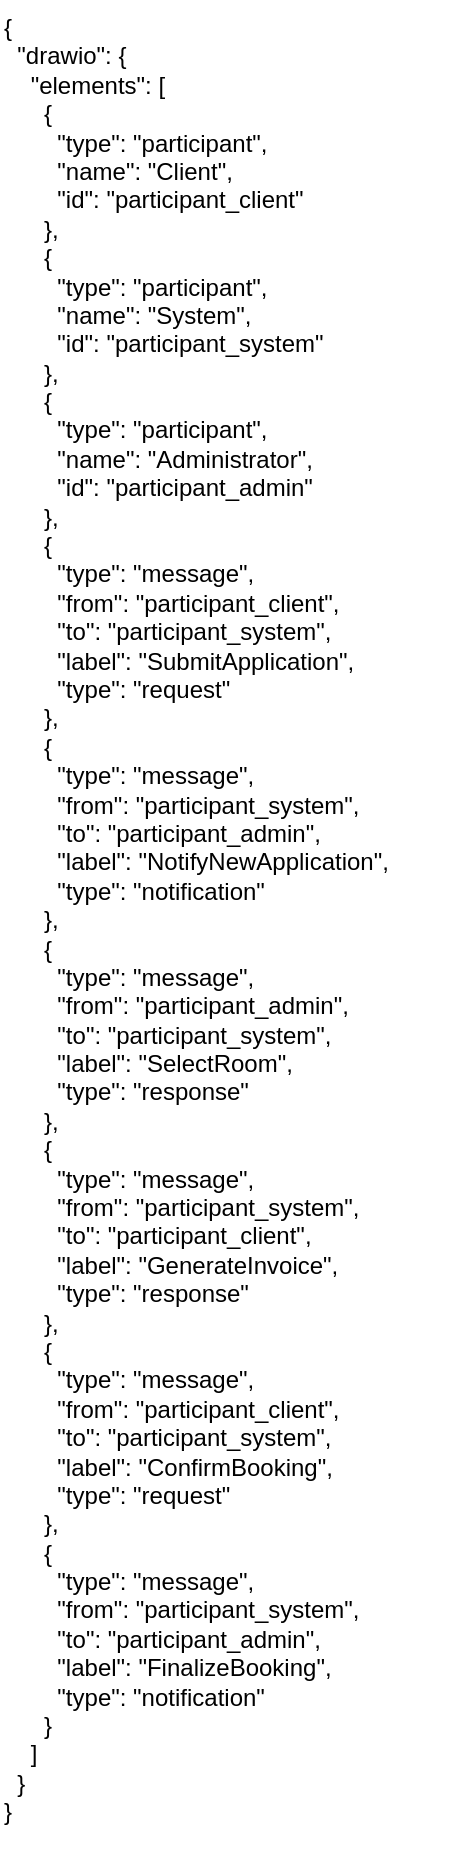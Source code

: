<mxfile version="25.0.3">
  <diagram name="Страница — 1" id="pRWahHEi-OPrZdGgaUrp">
    <mxGraphModel dx="655" dy="381" grid="1" gridSize="10" guides="1" tooltips="1" connect="1" arrows="1" fold="1" page="1" pageScale="1" pageWidth="1654" pageHeight="2336" math="0" shadow="0">
      <root>
        <mxCell id="0" />
        <mxCell id="1" parent="0" />
        <mxCell id="l0p19rmeTt-WrVua2otp-3" value="{&#xa;  &quot;drawio&quot;: {&#xa;    &quot;elements&quot;: [&#xa;      {&#xa;        &quot;type&quot;: &quot;participant&quot;,&#xa;        &quot;name&quot;: &quot;Client&quot;,&#xa;        &quot;id&quot;: &quot;participant_client&quot;&#xa;      },&#xa;      {&#xa;        &quot;type&quot;: &quot;participant&quot;,&#xa;        &quot;name&quot;: &quot;System&quot;,&#xa;        &quot;id&quot;: &quot;participant_system&quot;&#xa;      },&#xa;      {&#xa;        &quot;type&quot;: &quot;participant&quot;,&#xa;        &quot;name&quot;: &quot;Administrator&quot;,&#xa;        &quot;id&quot;: &quot;participant_admin&quot;&#xa;      },&#xa;      {&#xa;        &quot;type&quot;: &quot;message&quot;,&#xa;        &quot;from&quot;: &quot;participant_client&quot;,&#xa;        &quot;to&quot;: &quot;participant_system&quot;,&#xa;        &quot;label&quot;: &quot;SubmitApplication&quot;,&#xa;        &quot;type&quot;: &quot;request&quot;&#xa;      },&#xa;      {&#xa;        &quot;type&quot;: &quot;message&quot;,&#xa;        &quot;from&quot;: &quot;participant_system&quot;,&#xa;        &quot;to&quot;: &quot;participant_admin&quot;,&#xa;        &quot;label&quot;: &quot;NotifyNewApplication&quot;,&#xa;        &quot;type&quot;: &quot;notification&quot;&#xa;      },&#xa;      {&#xa;        &quot;type&quot;: &quot;message&quot;,&#xa;        &quot;from&quot;: &quot;participant_admin&quot;,&#xa;        &quot;to&quot;: &quot;participant_system&quot;,&#xa;        &quot;label&quot;: &quot;SelectRoom&quot;,&#xa;        &quot;type&quot;: &quot;response&quot;&#xa;      },&#xa;      {&#xa;        &quot;type&quot;: &quot;message&quot;,&#xa;        &quot;from&quot;: &quot;participant_system&quot;,&#xa;        &quot;to&quot;: &quot;participant_client&quot;,&#xa;        &quot;label&quot;: &quot;GenerateInvoice&quot;,&#xa;        &quot;type&quot;: &quot;response&quot;&#xa;      },&#xa;      {&#xa;        &quot;type&quot;: &quot;message&quot;,&#xa;        &quot;from&quot;: &quot;participant_client&quot;,&#xa;        &quot;to&quot;: &quot;participant_system&quot;,&#xa;        &quot;label&quot;: &quot;ConfirmBooking&quot;,&#xa;        &quot;type&quot;: &quot;request&quot;&#xa;      },&#xa;      {&#xa;        &quot;type&quot;: &quot;message&quot;,&#xa;        &quot;from&quot;: &quot;participant_system&quot;,&#xa;        &quot;to&quot;: &quot;participant_admin&quot;,&#xa;        &quot;label&quot;: &quot;FinalizeBooking&quot;,&#xa;        &quot;type&quot;: &quot;notification&quot;&#xa;      }&#xa;    ]&#xa;  }&#xa;}" style="text;whiteSpace=wrap;" vertex="1" parent="1">
          <mxGeometry x="540" y="480" width="230" height="930" as="geometry" />
        </mxCell>
      </root>
    </mxGraphModel>
  </diagram>
</mxfile>
